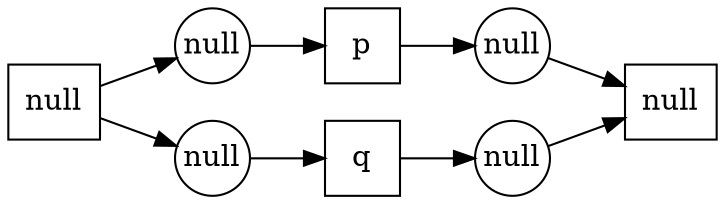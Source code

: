 digraph G {
  rankdir="LR";
  subgraph place {
    graph [shape=circle,color=gray];
    node [shape=circle,fixedsize=true,width=.5];
    pl0 [label="null"];
    pl1 [label="null"];
    pl2 [label="null"];
    pl3 [label="null"];
  } 
  subgraph transitions {
    node [shape=rect,height=.5,width=.5];
    tr0 [label="null"];
    tr1 [label="null"];
    tr2 [label="p"];
    tr3 [label="q"];
  } 
  tr0 -> pl0 [] ;
  pl0 -> tr2 [] ;
  tr2 -> pl1 [] ;
  pl1 -> tr1 [] ;
  tr0 -> pl2 [] ;
  pl2 -> tr3 [] ;
  tr3 -> pl3 [] ;
  pl3 -> tr1 [] ;
}

